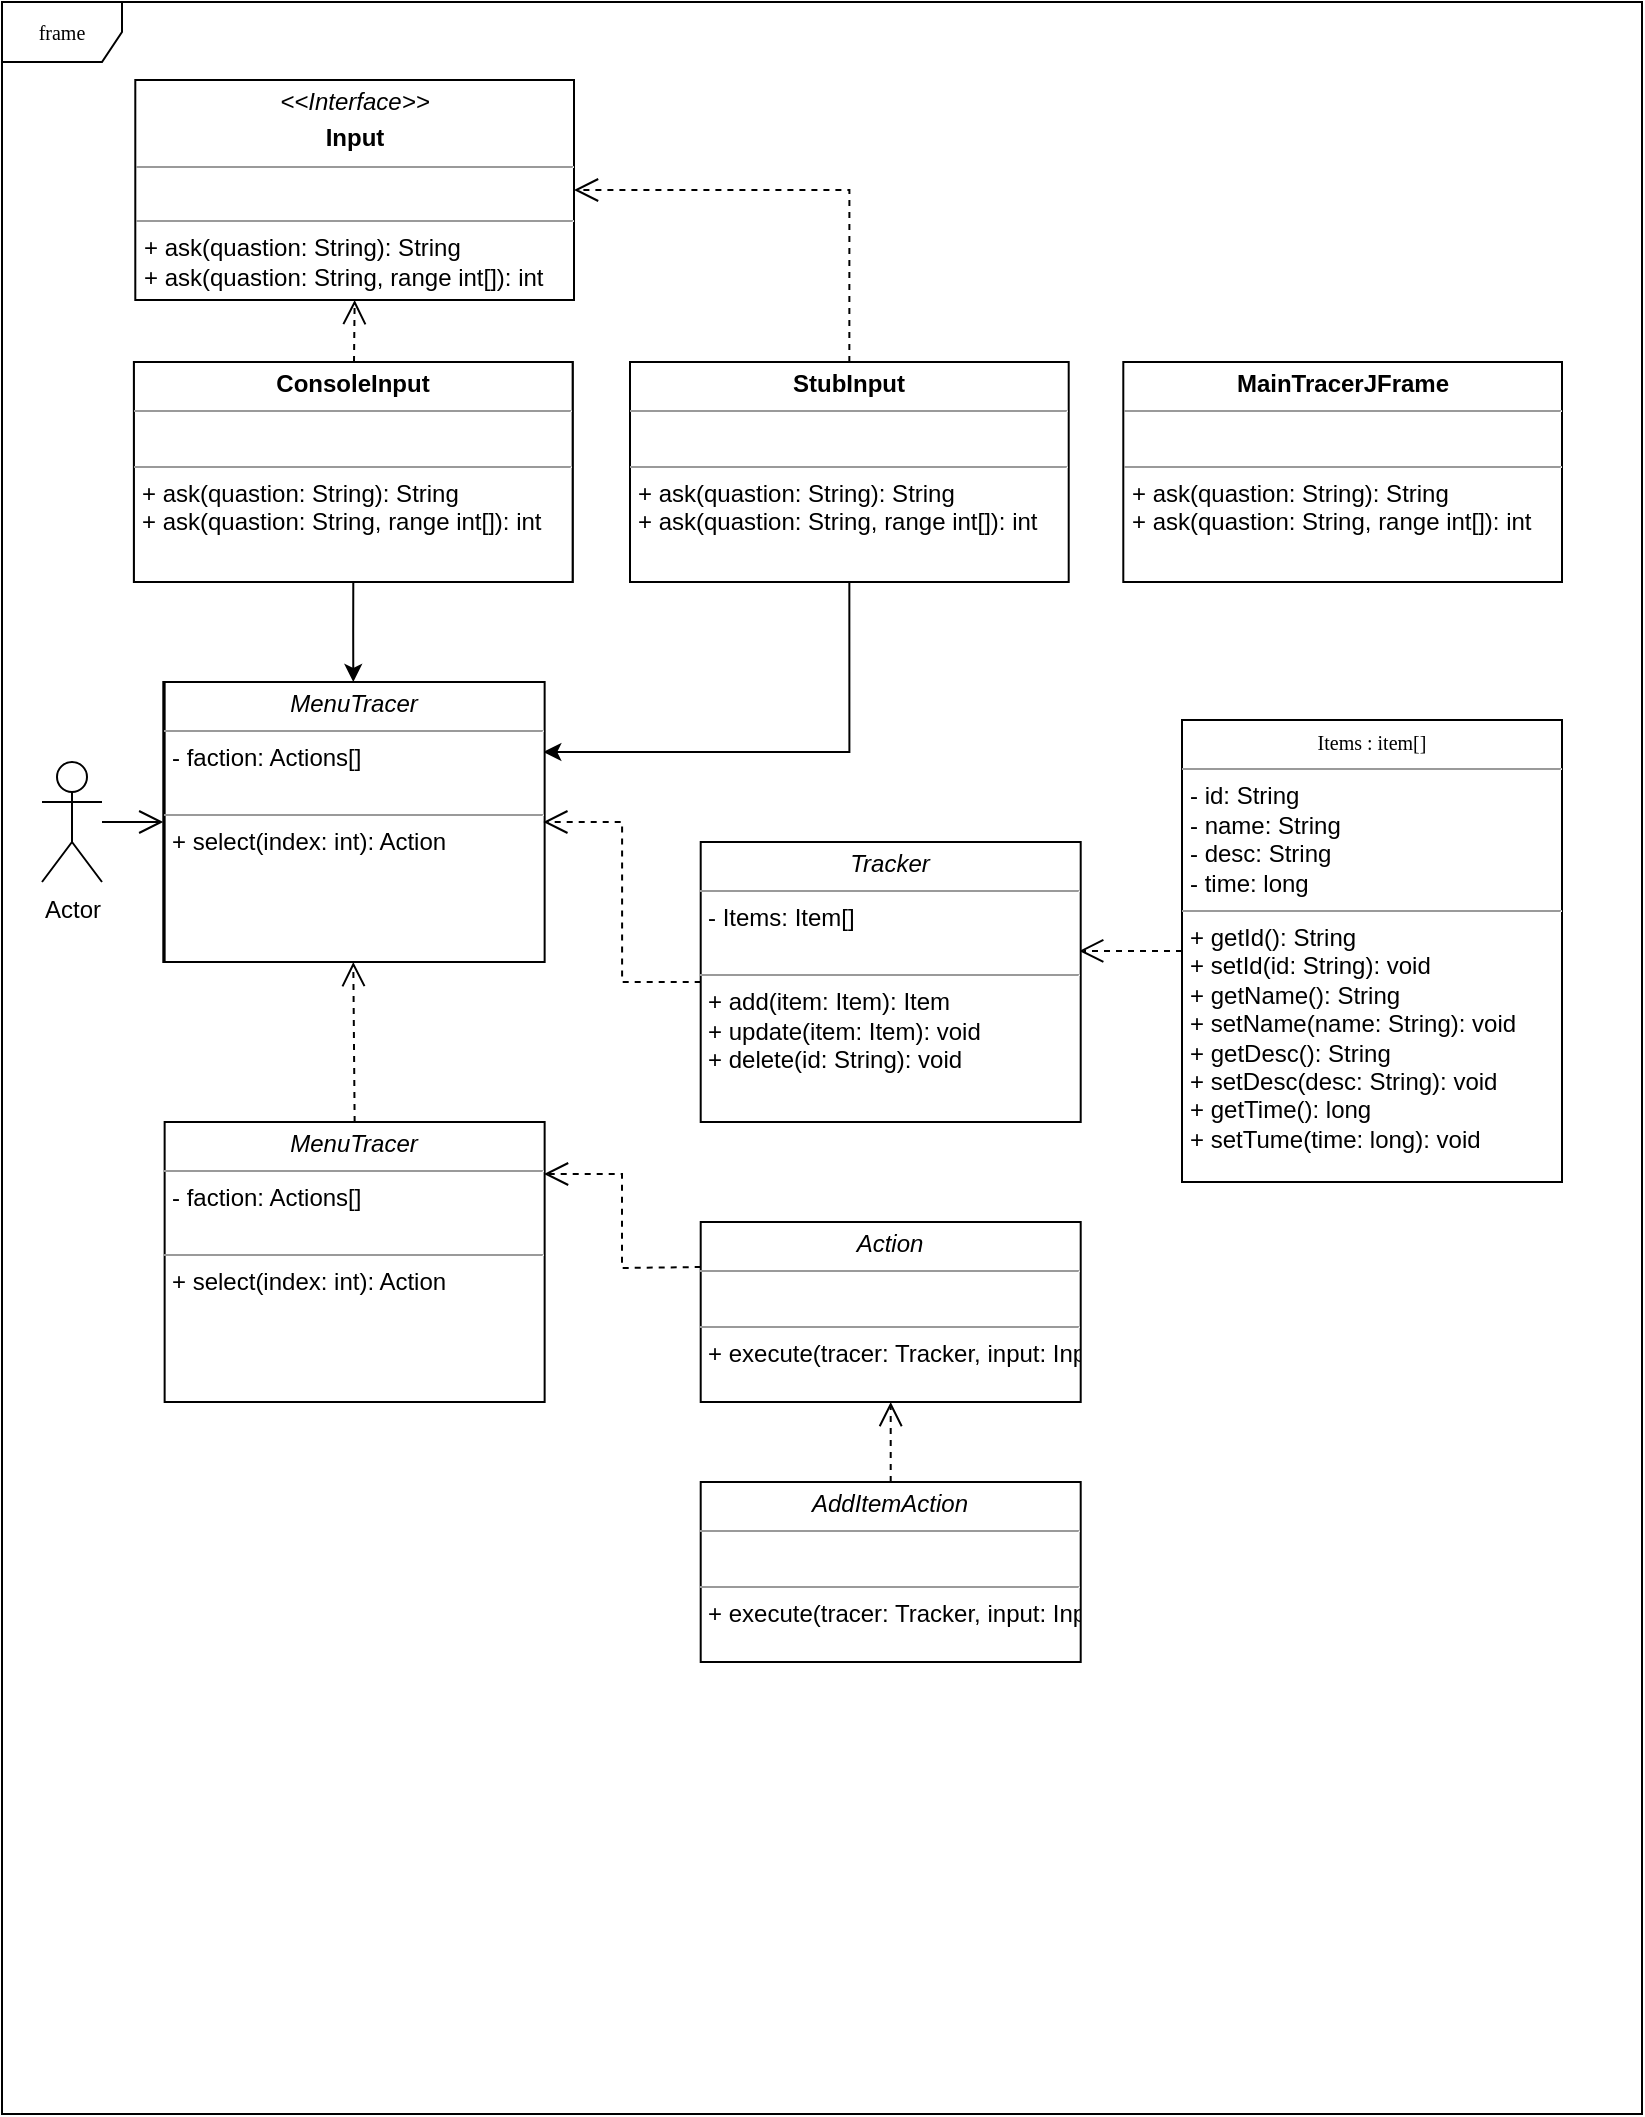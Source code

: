 <mxfile version="12.4.7" type="device"><diagram name="Page-1" id="c4acf3e9-155e-7222-9cf6-157b1a14988f"><mxGraphModel dx="1060" dy="1067" grid="1" gridSize="10" guides="1" tooltips="1" connect="1" arrows="1" fold="1" page="1" pageScale="1" pageWidth="850" pageHeight="1100" background="#ffffff" math="0" shadow="0"><root><mxCell id="0"/><mxCell id="1" parent="0"/><mxCell id="17acba5748e5396b-1" value="frame" style="shape=umlFrame;whiteSpace=wrap;html=1;rounded=0;shadow=0;comic=0;labelBackgroundColor=none;strokeWidth=1;fontFamily=Verdana;fontSize=10;align=center;" parent="1" vertex="1"><mxGeometry x="50" y="30" width="820" height="1056" as="geometry"/></mxCell><mxCell id="3BWhOlDGD8jYZfHV-_LH-8" style="edgeStyle=orthogonalEdgeStyle;rounded=0;orthogonalLoop=1;jettySize=auto;html=1;entryX=1;entryY=0.25;entryDx=0;entryDy=0;exitX=0.5;exitY=1;exitDx=0;exitDy=0;" parent="1" source="3BWhOlDGD8jYZfHV-_LH-3" target="5d2195bd80daf111-10" edge="1"><mxGeometry relative="1" as="geometry"/></mxCell><mxCell id="5d2195bd80daf111-10" value="&lt;p style=&quot;margin: 0px ; margin-top: 4px ; text-align: center&quot;&gt;&lt;i&gt;StartUI&lt;/i&gt;&lt;/p&gt;&lt;hr size=&quot;1&quot;&gt;&lt;p style=&quot;margin: 0px ; margin-left: 4px&quot;&gt;&lt;br&gt;&lt;/p&gt;&lt;hr size=&quot;1&quot;&gt;&lt;p style=&quot;margin: 0px ; margin-left: 4px&quot;&gt;+ init(): void&lt;br&gt;&lt;br&gt;&lt;/p&gt;" style="verticalAlign=top;align=left;overflow=fill;fontSize=12;fontFamily=Helvetica;html=1;rounded=0;shadow=0;comic=0;labelBackgroundColor=none;strokeWidth=1" parent="1" vertex="1"><mxGeometry x="130.65" y="370" width="190" height="140" as="geometry"/></mxCell><mxCell id="5d2195bd80daf111-11" value="&lt;p style=&quot;margin: 0px ; margin-top: 4px ; text-align: center&quot;&gt;&lt;i&gt;Action&lt;/i&gt;&lt;/p&gt;&lt;hr size=&quot;1&quot;&gt;&lt;p style=&quot;margin: 0px ; margin-left: 4px&quot;&gt;&lt;br&gt;&lt;/p&gt;&lt;hr size=&quot;1&quot;&gt;&lt;p style=&quot;margin: 0px ; margin-left: 4px&quot;&gt;+ execute(tracer: Tracker, input: Input): void&lt;br&gt;&lt;br&gt;&lt;/p&gt;" style="verticalAlign=top;align=left;overflow=fill;fontSize=12;fontFamily=Helvetica;html=1;rounded=0;shadow=0;comic=0;labelBackgroundColor=none;strokeWidth=1" parent="1" vertex="1"><mxGeometry x="399.35" y="640" width="190" height="90" as="geometry"/></mxCell><mxCell id="5d2195bd80daf111-12" value="&lt;p style=&quot;margin: 0px ; margin-top: 4px ; text-align: center&quot;&gt;&lt;i&gt;MenuTracer&lt;/i&gt;&lt;/p&gt;&lt;hr size=&quot;1&quot;&gt;&lt;p style=&quot;margin: 0px ; margin-left: 4px&quot;&gt;- faction: Actions[]&lt;br&gt;&lt;br&gt;&lt;/p&gt;&lt;hr size=&quot;1&quot;&gt;&lt;p style=&quot;margin: 0px ; margin-left: 4px&quot;&gt;+ select(index: int): Action&lt;br&gt;&lt;br&gt;&lt;/p&gt;" style="verticalAlign=top;align=left;overflow=fill;fontSize=12;fontFamily=Helvetica;html=1;rounded=0;shadow=0;comic=0;labelBackgroundColor=none;strokeWidth=1" parent="1" vertex="1"><mxGeometry x="131.32" y="590.0" width="190" height="140" as="geometry"/></mxCell><mxCell id="cw3CaBLvtjbP8Ux3GTlq-1" value="&lt;p style=&quot;margin: 0px ; margin-top: 4px ; text-align: center&quot;&gt;&lt;i&gt;MenuTracer&lt;/i&gt;&lt;/p&gt;&lt;hr size=&quot;1&quot;&gt;&lt;p style=&quot;margin: 0px ; margin-left: 4px&quot;&gt;- faction: Actions[]&lt;br&gt;&lt;br&gt;&lt;/p&gt;&lt;hr size=&quot;1&quot;&gt;&lt;p style=&quot;margin: 0px ; margin-left: 4px&quot;&gt;+ select(index: int): Action&lt;br&gt;&lt;br&gt;&lt;/p&gt;" style="verticalAlign=top;align=left;overflow=fill;fontSize=12;fontFamily=Helvetica;html=1;rounded=0;shadow=0;comic=0;labelBackgroundColor=none;strokeWidth=1" vertex="1" parent="1"><mxGeometry x="131.32" y="370.0" width="190" height="140" as="geometry"/></mxCell><mxCell id="5d2195bd80daf111-22" style="edgeStyle=orthogonalEdgeStyle;rounded=0;html=1;dashed=1;labelBackgroundColor=none;startFill=0;endArrow=open;endFill=0;endSize=10;fontFamily=Verdana;fontSize=10;entryX=0.996;entryY=0.389;entryDx=0;entryDy=0;entryPerimeter=0;" parent="1" source="5d2195bd80daf111-18" target="5d2195bd80daf111-19" edge="1"><mxGeometry relative="1" as="geometry"><Array as="points"/><mxPoint x="1160" y="396.176" as="targetPoint"/></mxGeometry></mxCell><mxCell id="5d2195bd80daf111-18" value="&lt;p style=&quot;margin: 0px ; margin-top: 4px ; text-align: center&quot;&gt;&lt;span style=&quot;font-family: &amp;#34;verdana&amp;#34; ; font-size: 10px&quot;&gt;Items : item[]&lt;/span&gt;&lt;br&gt;&lt;/p&gt;&lt;hr size=&quot;1&quot;&gt;&lt;p style=&quot;margin: 0px ; margin-left: 4px&quot;&gt;&lt;span style=&quot;white-space: normal&quot;&gt;- id: String&lt;/span&gt;&lt;br&gt;- name: String&lt;/p&gt;&lt;p style=&quot;margin: 0px ; margin-left: 4px&quot;&gt;- desc: String&lt;/p&gt;&lt;p style=&quot;margin: 0px ; margin-left: 4px&quot;&gt;- time: long&lt;/p&gt;&lt;hr size=&quot;1&quot;&gt;&lt;p style=&quot;margin: 0px ; margin-left: 4px&quot;&gt;+ getId(): String&lt;br&gt;+ setId(id: String): void&lt;/p&gt;&lt;p style=&quot;margin: 0px 0px 0px 4px&quot;&gt;+ getName(): String&lt;br&gt;+ setName(name: String): void&lt;/p&gt;&lt;p style=&quot;margin: 0px 0px 0px 4px&quot;&gt;+ getDesc(): String&lt;br&gt;+ setDesc(desc: String): void&lt;/p&gt;&lt;p style=&quot;margin: 0px 0px 0px 4px&quot;&gt;+ getTime(): long&lt;br&gt;+ setTume(time: long): void&lt;/p&gt;&lt;p style=&quot;margin: 0px 0px 0px 4px&quot;&gt;&lt;br&gt;&lt;/p&gt;" style="verticalAlign=top;align=left;overflow=fill;fontSize=12;fontFamily=Helvetica;html=1;rounded=0;shadow=0;comic=0;labelBackgroundColor=none;strokeWidth=1" parent="1" vertex="1"><mxGeometry x="640" y="389" width="190" height="231" as="geometry"/></mxCell><mxCell id="GC5JnPgpKPyKh4bfEhIA-2" style="edgeStyle=orthogonalEdgeStyle;rounded=0;orthogonalLoop=1;jettySize=auto;html=1;exitX=0;exitY=0.5;exitDx=0;exitDy=0;entryX=1;entryY=0.5;entryDx=0;entryDy=0;dashed=1;endArrow=open;endFill=0;endSize=10;" parent="1" source="5d2195bd80daf111-19" target="5d2195bd80daf111-10" edge="1"><mxGeometry relative="1" as="geometry"><mxPoint x="689.667" y="430.667" as="targetPoint"/></mxGeometry></mxCell><mxCell id="5d2195bd80daf111-19" value="&lt;p style=&quot;margin: 0px ; margin-top: 4px ; text-align: center&quot;&gt;&lt;i&gt;Tracker&lt;/i&gt;&lt;/p&gt;&lt;hr size=&quot;1&quot;&gt;&lt;p style=&quot;margin: 0px ; margin-left: 4px&quot;&gt;- Items: Item[]&lt;br&gt;&lt;br&gt;&lt;/p&gt;&lt;hr size=&quot;1&quot;&gt;&lt;p style=&quot;margin: 0px ; margin-left: 4px&quot;&gt;+ add(item: Item): Item&lt;br&gt;+ update(item: Item): void&lt;/p&gt;&lt;p style=&quot;margin: 0px ; margin-left: 4px&quot;&gt;+ delete(id: String): void&lt;/p&gt;" style="verticalAlign=top;align=left;overflow=fill;fontSize=12;fontFamily=Helvetica;html=1;rounded=0;shadow=0;comic=0;labelBackgroundColor=none;strokeWidth=1" parent="1" vertex="1"><mxGeometry x="399.35" y="450" width="190" height="140" as="geometry"/></mxCell><mxCell id="5d2195bd80daf111-20" value="&lt;p style=&quot;margin: 0px ; margin-top: 4px ; text-align: center&quot;&gt;&lt;i&gt;&amp;lt;&amp;lt;Interface&amp;gt;&amp;gt;&lt;/i&gt;&lt;i&gt;&lt;br&gt;&lt;/i&gt;&lt;/p&gt;&lt;p style=&quot;margin: 0px ; margin-top: 4px ; text-align: center&quot;&gt;&lt;b&gt;Input&lt;/b&gt;&lt;/p&gt;&lt;hr size=&quot;1&quot;&gt;&lt;p style=&quot;margin: 0px ; margin-left: 4px&quot;&gt;&lt;br&gt;&lt;/p&gt;&lt;hr size=&quot;1&quot;&gt;&lt;p style=&quot;margin: 0px ; margin-left: 4px&quot;&gt;+ ask(quastion: String): String&lt;/p&gt;&lt;p style=&quot;margin: 0px ; margin-left: 4px&quot;&gt;+ ask(quastion: String, range int[]): int&lt;br&gt;&lt;/p&gt;" style="verticalAlign=top;align=left;overflow=fill;fontSize=12;fontFamily=Helvetica;html=1;rounded=0;shadow=0;comic=0;labelBackgroundColor=none;strokeWidth=1" parent="1" vertex="1"><mxGeometry x="116.65" y="69" width="219.35" height="110" as="geometry"/></mxCell><mxCell id="GC5JnPgpKPyKh4bfEhIA-3" value="" style="endArrow=open;html=1;dashed=1;endSize=10;endFill=0;entryX=0.5;entryY=1;entryDx=0;entryDy=0;exitX=0.5;exitY=0;exitDx=0;exitDy=0;" parent="1" edge="1" source="5d2195bd80daf111-12"><mxGeometry width="50" height="50" relative="1" as="geometry"><mxPoint x="226" y="555" as="sourcePoint"/><mxPoint x="225.65" y="510" as="targetPoint"/></mxGeometry></mxCell><mxCell id="GC5JnPgpKPyKh4bfEhIA-4" value="" style="endArrow=open;html=1;dashed=1;endSize=10;endFill=0;exitX=0;exitY=0.25;exitDx=0;exitDy=0;jumpSize=6;rounded=0;" parent="1" source="5d2195bd80daf111-11" edge="1"><mxGeometry width="50" height="50" relative="1" as="geometry"><mxPoint x="-430" y="1426" as="sourcePoint"/><mxPoint x="321" y="616" as="targetPoint"/><Array as="points"><mxPoint x="360" y="663"/><mxPoint x="360" y="616"/></Array></mxGeometry></mxCell><mxCell id="GC5JnPgpKPyKh4bfEhIA-13" value="&lt;p style=&quot;margin: 0px ; margin-top: 4px ; text-align: center&quot;&gt;&lt;i&gt;AddItemAction&lt;/i&gt;&lt;/p&gt;&lt;hr size=&quot;1&quot;&gt;&lt;p style=&quot;margin: 0px ; margin-left: 4px&quot;&gt;&lt;br&gt;&lt;/p&gt;&lt;hr size=&quot;1&quot;&gt;&lt;p style=&quot;margin: 0px ; margin-left: 4px&quot;&gt;+ execute(tracer: Tracker, input: Input): void&lt;br&gt;&lt;br&gt;&lt;/p&gt;" style="verticalAlign=top;align=left;overflow=fill;fontSize=12;fontFamily=Helvetica;html=1;rounded=0;shadow=0;comic=0;labelBackgroundColor=none;strokeWidth=1" parent="1" vertex="1"><mxGeometry x="399.35" y="770.0" width="190" height="90" as="geometry"/></mxCell><mxCell id="GC5JnPgpKPyKh4bfEhIA-17" value="" style="endArrow=open;html=1;dashed=1;endSize=10;endFill=0;exitX=0.5;exitY=0;exitDx=0;exitDy=0;entryX=0.5;entryY=1;entryDx=0;entryDy=0;" parent="1" source="GC5JnPgpKPyKh4bfEhIA-13" target="5d2195bd80daf111-11" edge="1"><mxGeometry width="50" height="50" relative="1" as="geometry"><mxPoint x="645.25" y="717.86" as="sourcePoint"/><mxPoint x="571" y="719.18" as="targetPoint"/></mxGeometry></mxCell><mxCell id="GC5JnPgpKPyKh4bfEhIA-19" value="" style="endArrow=open;html=1;entryX=0;entryY=0.5;entryDx=0;entryDy=0;endSize=10;endFill=0;rounded=1;" parent="1" target="5d2195bd80daf111-10" edge="1"><mxGeometry width="50" height="50" relative="1" as="geometry"><mxPoint x="100" y="440" as="sourcePoint"/><mxPoint x="80" y="1176" as="targetPoint"/></mxGeometry></mxCell><mxCell id="GC5JnPgpKPyKh4bfEhIA-20" value="Actor" style="shape=umlActor;verticalLabelPosition=bottom;labelBackgroundColor=#ffffff;verticalAlign=top;html=1;outlineConnect=0;" parent="1" vertex="1"><mxGeometry x="70" y="410" width="30" height="60" as="geometry"/></mxCell><mxCell id="3BWhOlDGD8jYZfHV-_LH-1" value="&lt;p style=&quot;margin: 0px ; margin-top: 4px ; text-align: center&quot;&gt;&lt;i&gt;&amp;lt;&amp;lt;Interface&amp;gt;&amp;gt;&lt;/i&gt;&lt;i&gt;&lt;br&gt;&lt;/i&gt;&lt;/p&gt;&lt;p style=&quot;margin: 0px ; margin-top: 4px ; text-align: center&quot;&gt;&lt;b&gt;Input&lt;/b&gt;&lt;/p&gt;&lt;hr size=&quot;1&quot;&gt;&lt;p style=&quot;margin: 0px ; margin-left: 4px&quot;&gt;&lt;br&gt;&lt;/p&gt;&lt;hr size=&quot;1&quot;&gt;&lt;p style=&quot;margin: 0px ; margin-left: 4px&quot;&gt;+ ask(quastion: String): String&lt;/p&gt;&lt;p style=&quot;margin: 0px ; margin-left: 4px&quot;&gt;+ ask(quastion: String, range int[]): int&lt;br&gt;&lt;/p&gt;" style="verticalAlign=top;align=left;overflow=fill;fontSize=12;fontFamily=Helvetica;html=1;rounded=0;shadow=0;comic=0;labelBackgroundColor=none;strokeWidth=1" parent="1" vertex="1"><mxGeometry x="115.97" y="210" width="219.35" height="110" as="geometry"/></mxCell><mxCell id="3BWhOlDGD8jYZfHV-_LH-2" value="&lt;p style=&quot;margin: 0px ; margin-top: 4px ; text-align: center&quot;&gt;&lt;b&gt;ConsoleInput&lt;/b&gt;&lt;br&gt;&lt;/p&gt;&lt;hr size=&quot;1&quot;&gt;&lt;p style=&quot;margin: 0px ; margin-left: 4px&quot;&gt;&lt;br&gt;&lt;/p&gt;&lt;hr size=&quot;1&quot;&gt;&lt;p style=&quot;margin: 0px ; margin-left: 4px&quot;&gt;+ ask(quastion: String): String&lt;/p&gt;&lt;p style=&quot;margin: 0px ; margin-left: 4px&quot;&gt;+ ask(quastion: String, range int[]): int&lt;br&gt;&lt;/p&gt;" style="verticalAlign=top;align=left;overflow=fill;fontSize=12;fontFamily=Helvetica;html=1;rounded=0;shadow=0;comic=0;labelBackgroundColor=none;strokeWidth=1" parent="1" vertex="1"><mxGeometry x="115.97" y="210" width="219.35" height="110" as="geometry"/></mxCell><mxCell id="3BWhOlDGD8jYZfHV-_LH-3" value="&lt;p style=&quot;margin: 0px ; margin-top: 4px ; text-align: center&quot;&gt;&lt;b&gt;StubInput&lt;/b&gt;&lt;br&gt;&lt;/p&gt;&lt;hr size=&quot;1&quot;&gt;&lt;p style=&quot;margin: 0px ; margin-left: 4px&quot;&gt;&lt;br&gt;&lt;/p&gt;&lt;hr size=&quot;1&quot;&gt;&lt;p style=&quot;margin: 0px ; margin-left: 4px&quot;&gt;+ ask(quastion: String): String&lt;/p&gt;&lt;p style=&quot;margin: 0px ; margin-left: 4px&quot;&gt;+ ask(quastion: String, range int[]): int&lt;br&gt;&lt;/p&gt;" style="verticalAlign=top;align=left;overflow=fill;fontSize=12;fontFamily=Helvetica;html=1;rounded=0;shadow=0;comic=0;labelBackgroundColor=none;strokeWidth=1" parent="1" vertex="1"><mxGeometry x="364" y="210" width="219.35" height="110" as="geometry"/></mxCell><mxCell id="3BWhOlDGD8jYZfHV-_LH-4" style="edgeStyle=orthogonalEdgeStyle;rounded=0;orthogonalLoop=1;jettySize=auto;html=1;entryX=0.5;entryY=1;entryDx=0;entryDy=0;dashed=1;endArrow=open;endFill=0;endSize=10;" parent="1" target="5d2195bd80daf111-20" edge="1"><mxGeometry relative="1" as="geometry"><mxPoint x="331.118" y="449.824" as="targetPoint"/><mxPoint x="226" y="210" as="sourcePoint"/></mxGeometry></mxCell><mxCell id="3BWhOlDGD8jYZfHV-_LH-5" style="edgeStyle=orthogonalEdgeStyle;rounded=0;orthogonalLoop=1;jettySize=auto;html=1;entryX=1;entryY=0.5;entryDx=0;entryDy=0;dashed=1;endArrow=open;endFill=0;endSize=10;exitX=0.5;exitY=0;exitDx=0;exitDy=0;" parent="1" source="3BWhOlDGD8jYZfHV-_LH-3" target="5d2195bd80daf111-20" edge="1"><mxGeometry relative="1" as="geometry"><mxPoint x="235.824" y="188.647" as="targetPoint"/><mxPoint x="236" y="220" as="sourcePoint"/></mxGeometry></mxCell><mxCell id="3BWhOlDGD8jYZfHV-_LH-9" style="edgeStyle=orthogonalEdgeStyle;rounded=0;orthogonalLoop=1;jettySize=auto;html=1;entryX=0.5;entryY=0;entryDx=0;entryDy=0;exitX=0.5;exitY=1;exitDx=0;exitDy=0;" parent="1" source="3BWhOlDGD8jYZfHV-_LH-2" target="5d2195bd80daf111-10" edge="1"><mxGeometry relative="1" as="geometry"><mxPoint x="489.941" y="329.824" as="sourcePoint"/><mxPoint x="331.118" y="414.529" as="targetPoint"/></mxGeometry></mxCell><mxCell id="cw3CaBLvtjbP8Ux3GTlq-3" value="&lt;p style=&quot;margin: 0px ; margin-top: 4px ; text-align: center&quot;&gt;&lt;b&gt;MainTracerJFrame&lt;/b&gt;&lt;/p&gt;&lt;hr size=&quot;1&quot;&gt;&lt;p style=&quot;margin: 0px ; margin-left: 4px&quot;&gt;&lt;br&gt;&lt;/p&gt;&lt;hr size=&quot;1&quot;&gt;&lt;p style=&quot;margin: 0px ; margin-left: 4px&quot;&gt;+ ask(quastion: String): String&lt;/p&gt;&lt;p style=&quot;margin: 0px ; margin-left: 4px&quot;&gt;+ ask(quastion: String, range int[]): int&lt;br&gt;&lt;/p&gt;" style="verticalAlign=top;align=left;overflow=fill;fontSize=12;fontFamily=Helvetica;html=1;rounded=0;shadow=0;comic=0;labelBackgroundColor=none;strokeWidth=1" vertex="1" parent="1"><mxGeometry x="610.65" y="210" width="219.35" height="110" as="geometry"/></mxCell></root></mxGraphModel></diagram></mxfile>